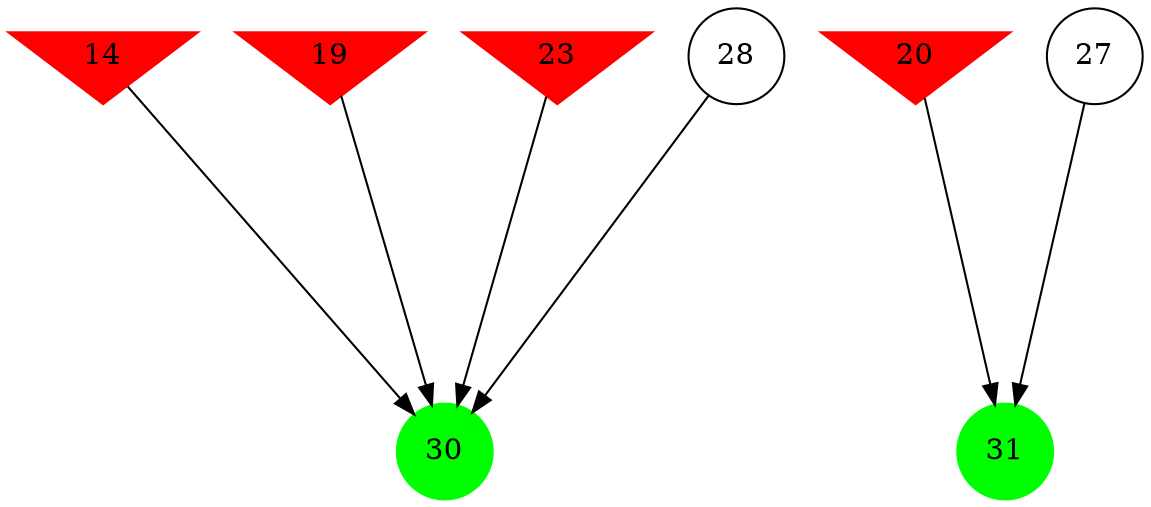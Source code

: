 digraph brain {
	ranksep=2.0;
	14 [shape=invtriangle,style=filled,color=red];
	19 [shape=invtriangle,style=filled,color=red];
	20 [shape=invtriangle,style=filled,color=red];
	23 [shape=invtriangle,style=filled,color=red];
	27 [shape=circle,color=black];
	28 [shape=circle,color=black];
	30 [shape=circle,style=filled,color=green];
	31 [shape=circle,style=filled,color=green];
	23	->	30;
	28	->	30;
	19	->	30;
	14	->	30;
	20	->	31;
	27	->	31;
	{ rank=same; 14; 19; 20; 23; }
	{ rank=same; 27; 28; }
	{ rank=same; 30; 31; }
}

